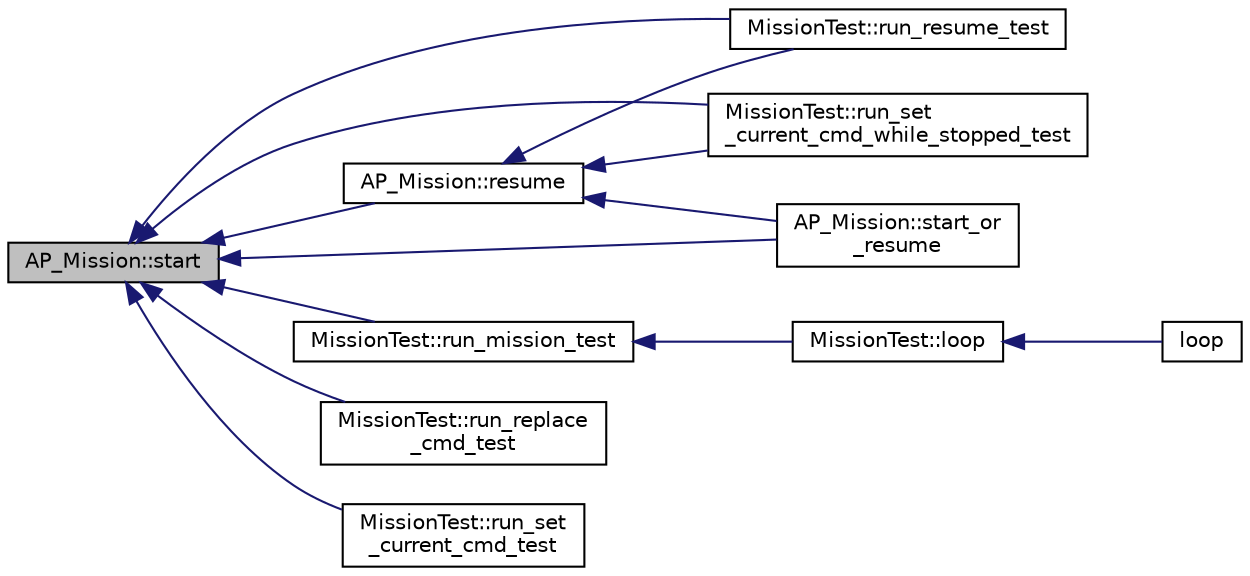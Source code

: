 digraph "AP_Mission::start"
{
 // INTERACTIVE_SVG=YES
  edge [fontname="Helvetica",fontsize="10",labelfontname="Helvetica",labelfontsize="10"];
  node [fontname="Helvetica",fontsize="10",shape=record];
  rankdir="LR";
  Node1 [label="AP_Mission::start",height=0.2,width=0.4,color="black", fillcolor="grey75", style="filled", fontcolor="black"];
  Node1 -> Node2 [dir="back",color="midnightblue",fontsize="10",style="solid",fontname="Helvetica"];
  Node2 [label="AP_Mission::resume",height=0.2,width=0.4,color="black", fillcolor="white", style="filled",URL="$classAP__Mission.html#af7b8e9db68a2a858e2ecca8d57c2722e"];
  Node2 -> Node3 [dir="back",color="midnightblue",fontsize="10",style="solid",fontname="Helvetica"];
  Node3 [label="MissionTest::run_resume_test",height=0.2,width=0.4,color="black", fillcolor="white", style="filled",URL="$classMissionTest.html#af8b75f25f2b1c7fdd51ab19c4ee42ec8"];
  Node2 -> Node4 [dir="back",color="midnightblue",fontsize="10",style="solid",fontname="Helvetica"];
  Node4 [label="MissionTest::run_set\l_current_cmd_while_stopped_test",height=0.2,width=0.4,color="black", fillcolor="white", style="filled",URL="$classMissionTest.html#aa5175c099befd271fcc279deb7e28b06"];
  Node2 -> Node5 [dir="back",color="midnightblue",fontsize="10",style="solid",fontname="Helvetica"];
  Node5 [label="AP_Mission::start_or\l_resume",height=0.2,width=0.4,color="black", fillcolor="white", style="filled",URL="$classAP__Mission.html#a90117c1ac074049b9f4247cebdf370a5",tooltip="start_or_resume - if MIS_AUTORESTART=0 this will call resume(), otherwise it will call start() ..."];
  Node1 -> Node6 [dir="back",color="midnightblue",fontsize="10",style="solid",fontname="Helvetica"];
  Node6 [label="MissionTest::run_mission_test",height=0.2,width=0.4,color="black", fillcolor="white", style="filled",URL="$classMissionTest.html#a2161685b1b75329ff76bc4243518212d"];
  Node6 -> Node7 [dir="back",color="midnightblue",fontsize="10",style="solid",fontname="Helvetica"];
  Node7 [label="MissionTest::loop",height=0.2,width=0.4,color="black", fillcolor="white", style="filled",URL="$classMissionTest.html#ab2537e6e678a9468a69cd09f0296aeca"];
  Node7 -> Node8 [dir="back",color="midnightblue",fontsize="10",style="solid",fontname="Helvetica"];
  Node8 [label="loop",height=0.2,width=0.4,color="black", fillcolor="white", style="filled",URL="$AP__Mission__test_8cpp.html#a0b33edabd7f1c4e4a0bf32c67269be2f"];
  Node1 -> Node9 [dir="back",color="midnightblue",fontsize="10",style="solid",fontname="Helvetica"];
  Node9 [label="MissionTest::run_replace\l_cmd_test",height=0.2,width=0.4,color="black", fillcolor="white", style="filled",URL="$classMissionTest.html#a4b79b27fab75a4a63dc41e09a16a5442"];
  Node1 -> Node3 [dir="back",color="midnightblue",fontsize="10",style="solid",fontname="Helvetica"];
  Node1 -> Node10 [dir="back",color="midnightblue",fontsize="10",style="solid",fontname="Helvetica"];
  Node10 [label="MissionTest::run_set\l_current_cmd_test",height=0.2,width=0.4,color="black", fillcolor="white", style="filled",URL="$classMissionTest.html#a16309b0065fe78128c95f5f8cc5f210e"];
  Node1 -> Node4 [dir="back",color="midnightblue",fontsize="10",style="solid",fontname="Helvetica"];
  Node1 -> Node5 [dir="back",color="midnightblue",fontsize="10",style="solid",fontname="Helvetica"];
}
